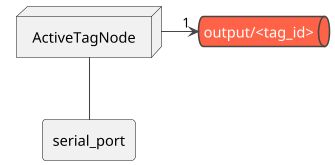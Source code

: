 @startuml DWM1001Active
!theme vibrant
skinparam dpi 100
skinparam DefaultFontName Arial

queue "output/<tag_id>" as output_active
rectangle "serial_port" as sp_active
node ActiveTagNode
ActiveTagNode -right-> "1" output_active
ActiveTagNode -down- sp_active

@enduml